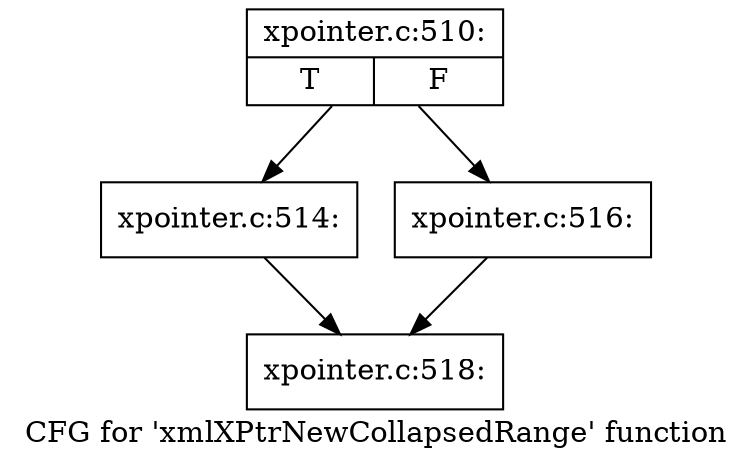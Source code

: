 digraph "CFG for 'xmlXPtrNewCollapsedRange' function" {
	label="CFG for 'xmlXPtrNewCollapsedRange' function";

	Node0x55f690416960 [shape=record,label="{xpointer.c:510:|{<s0>T|<s1>F}}"];
	Node0x55f690416960 -> Node0x55f690416c10;
	Node0x55f690416960 -> Node0x55f6904176b0;
	Node0x55f690416c10 [shape=record,label="{xpointer.c:514:}"];
	Node0x55f690416c10 -> Node0x55f690416d20;
	Node0x55f6904176b0 [shape=record,label="{xpointer.c:516:}"];
	Node0x55f6904176b0 -> Node0x55f690416d20;
	Node0x55f690416d20 [shape=record,label="{xpointer.c:518:}"];
}
